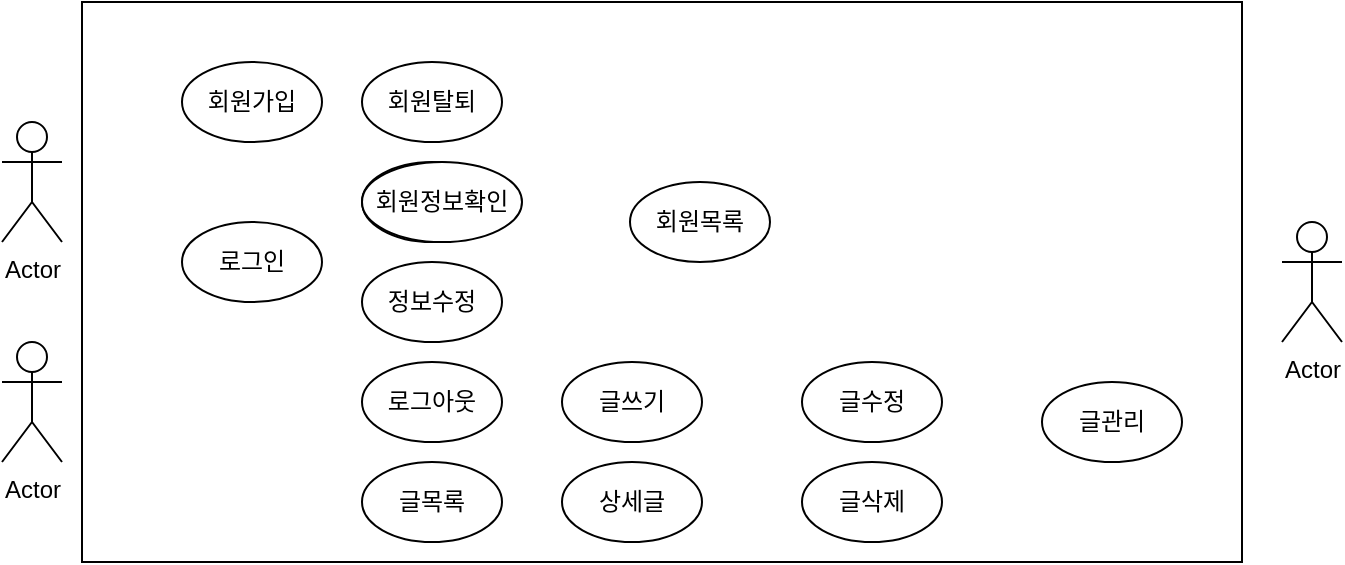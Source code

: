 <mxfile version="20.4.0" type="github">
  <diagram id="0z3ObpfhV8mngo4wG9x5" name="페이지-1">
    <mxGraphModel dx="1422" dy="762" grid="1" gridSize="10" guides="1" tooltips="1" connect="1" arrows="1" fold="1" page="1" pageScale="1" pageWidth="827" pageHeight="1169" math="0" shadow="0">
      <root>
        <mxCell id="0" />
        <mxCell id="1" parent="0" />
        <mxCell id="kWTv9ZNkGJkBucY-h7QW-1" value="Actor" style="shape=umlActor;verticalLabelPosition=bottom;verticalAlign=top;html=1;outlineConnect=0;" vertex="1" parent="1">
          <mxGeometry x="30" y="190" width="30" height="60" as="geometry" />
        </mxCell>
        <mxCell id="kWTv9ZNkGJkBucY-h7QW-2" value="Actor" style="shape=umlActor;verticalLabelPosition=bottom;verticalAlign=top;html=1;outlineConnect=0;" vertex="1" parent="1">
          <mxGeometry x="30" y="300" width="30" height="60" as="geometry" />
        </mxCell>
        <mxCell id="kWTv9ZNkGJkBucY-h7QW-3" value="Actor" style="shape=umlActor;verticalLabelPosition=bottom;verticalAlign=top;html=1;outlineConnect=0;" vertex="1" parent="1">
          <mxGeometry x="670" y="240" width="30" height="60" as="geometry" />
        </mxCell>
        <mxCell id="kWTv9ZNkGJkBucY-h7QW-4" value="" style="rounded=0;whiteSpace=wrap;html=1;" vertex="1" parent="1">
          <mxGeometry x="70" y="130" width="580" height="280" as="geometry" />
        </mxCell>
        <mxCell id="kWTv9ZNkGJkBucY-h7QW-7" value="회원가입" style="ellipse;whiteSpace=wrap;html=1;" vertex="1" parent="1">
          <mxGeometry x="120" y="160" width="70" height="40" as="geometry" />
        </mxCell>
        <mxCell id="kWTv9ZNkGJkBucY-h7QW-8" value="로그인" style="ellipse;whiteSpace=wrap;html=1;" vertex="1" parent="1">
          <mxGeometry x="120" y="240" width="70" height="40" as="geometry" />
        </mxCell>
        <mxCell id="kWTv9ZNkGJkBucY-h7QW-9" value="회원탈퇴" style="ellipse;whiteSpace=wrap;html=1;" vertex="1" parent="1">
          <mxGeometry x="210" y="160" width="70" height="40" as="geometry" />
        </mxCell>
        <mxCell id="kWTv9ZNkGJkBucY-h7QW-10" value="" style="ellipse;whiteSpace=wrap;html=1;" vertex="1" parent="1">
          <mxGeometry x="210" y="210" width="70" height="40" as="geometry" />
        </mxCell>
        <mxCell id="kWTv9ZNkGJkBucY-h7QW-11" value="정보수정" style="ellipse;whiteSpace=wrap;html=1;" vertex="1" parent="1">
          <mxGeometry x="210" y="260" width="70" height="40" as="geometry" />
        </mxCell>
        <mxCell id="kWTv9ZNkGJkBucY-h7QW-12" value="회원정보확인" style="ellipse;whiteSpace=wrap;html=1;" vertex="1" parent="1">
          <mxGeometry x="210" y="210" width="80" height="40" as="geometry" />
        </mxCell>
        <mxCell id="kWTv9ZNkGJkBucY-h7QW-13" value="로그아웃" style="ellipse;whiteSpace=wrap;html=1;" vertex="1" parent="1">
          <mxGeometry x="210" y="310" width="70" height="40" as="geometry" />
        </mxCell>
        <mxCell id="kWTv9ZNkGJkBucY-h7QW-14" value="글목록" style="ellipse;whiteSpace=wrap;html=1;" vertex="1" parent="1">
          <mxGeometry x="210" y="360" width="70" height="40" as="geometry" />
        </mxCell>
        <mxCell id="kWTv9ZNkGJkBucY-h7QW-15" value="글쓰기" style="ellipse;whiteSpace=wrap;html=1;" vertex="1" parent="1">
          <mxGeometry x="310" y="310" width="70" height="40" as="geometry" />
        </mxCell>
        <mxCell id="kWTv9ZNkGJkBucY-h7QW-16" value="상세글" style="ellipse;whiteSpace=wrap;html=1;" vertex="1" parent="1">
          <mxGeometry x="310" y="360" width="70" height="40" as="geometry" />
        </mxCell>
        <mxCell id="kWTv9ZNkGJkBucY-h7QW-17" value="글수정" style="ellipse;whiteSpace=wrap;html=1;" vertex="1" parent="1">
          <mxGeometry x="430" y="310" width="70" height="40" as="geometry" />
        </mxCell>
        <mxCell id="kWTv9ZNkGJkBucY-h7QW-18" value="글삭제" style="ellipse;whiteSpace=wrap;html=1;" vertex="1" parent="1">
          <mxGeometry x="430" y="360" width="70" height="40" as="geometry" />
        </mxCell>
        <mxCell id="kWTv9ZNkGJkBucY-h7QW-19" value="글관리" style="ellipse;whiteSpace=wrap;html=1;" vertex="1" parent="1">
          <mxGeometry x="550" y="320" width="70" height="40" as="geometry" />
        </mxCell>
        <mxCell id="kWTv9ZNkGJkBucY-h7QW-20" value="회원목록" style="ellipse;whiteSpace=wrap;html=1;" vertex="1" parent="1">
          <mxGeometry x="344" y="220" width="70" height="40" as="geometry" />
        </mxCell>
      </root>
    </mxGraphModel>
  </diagram>
</mxfile>
